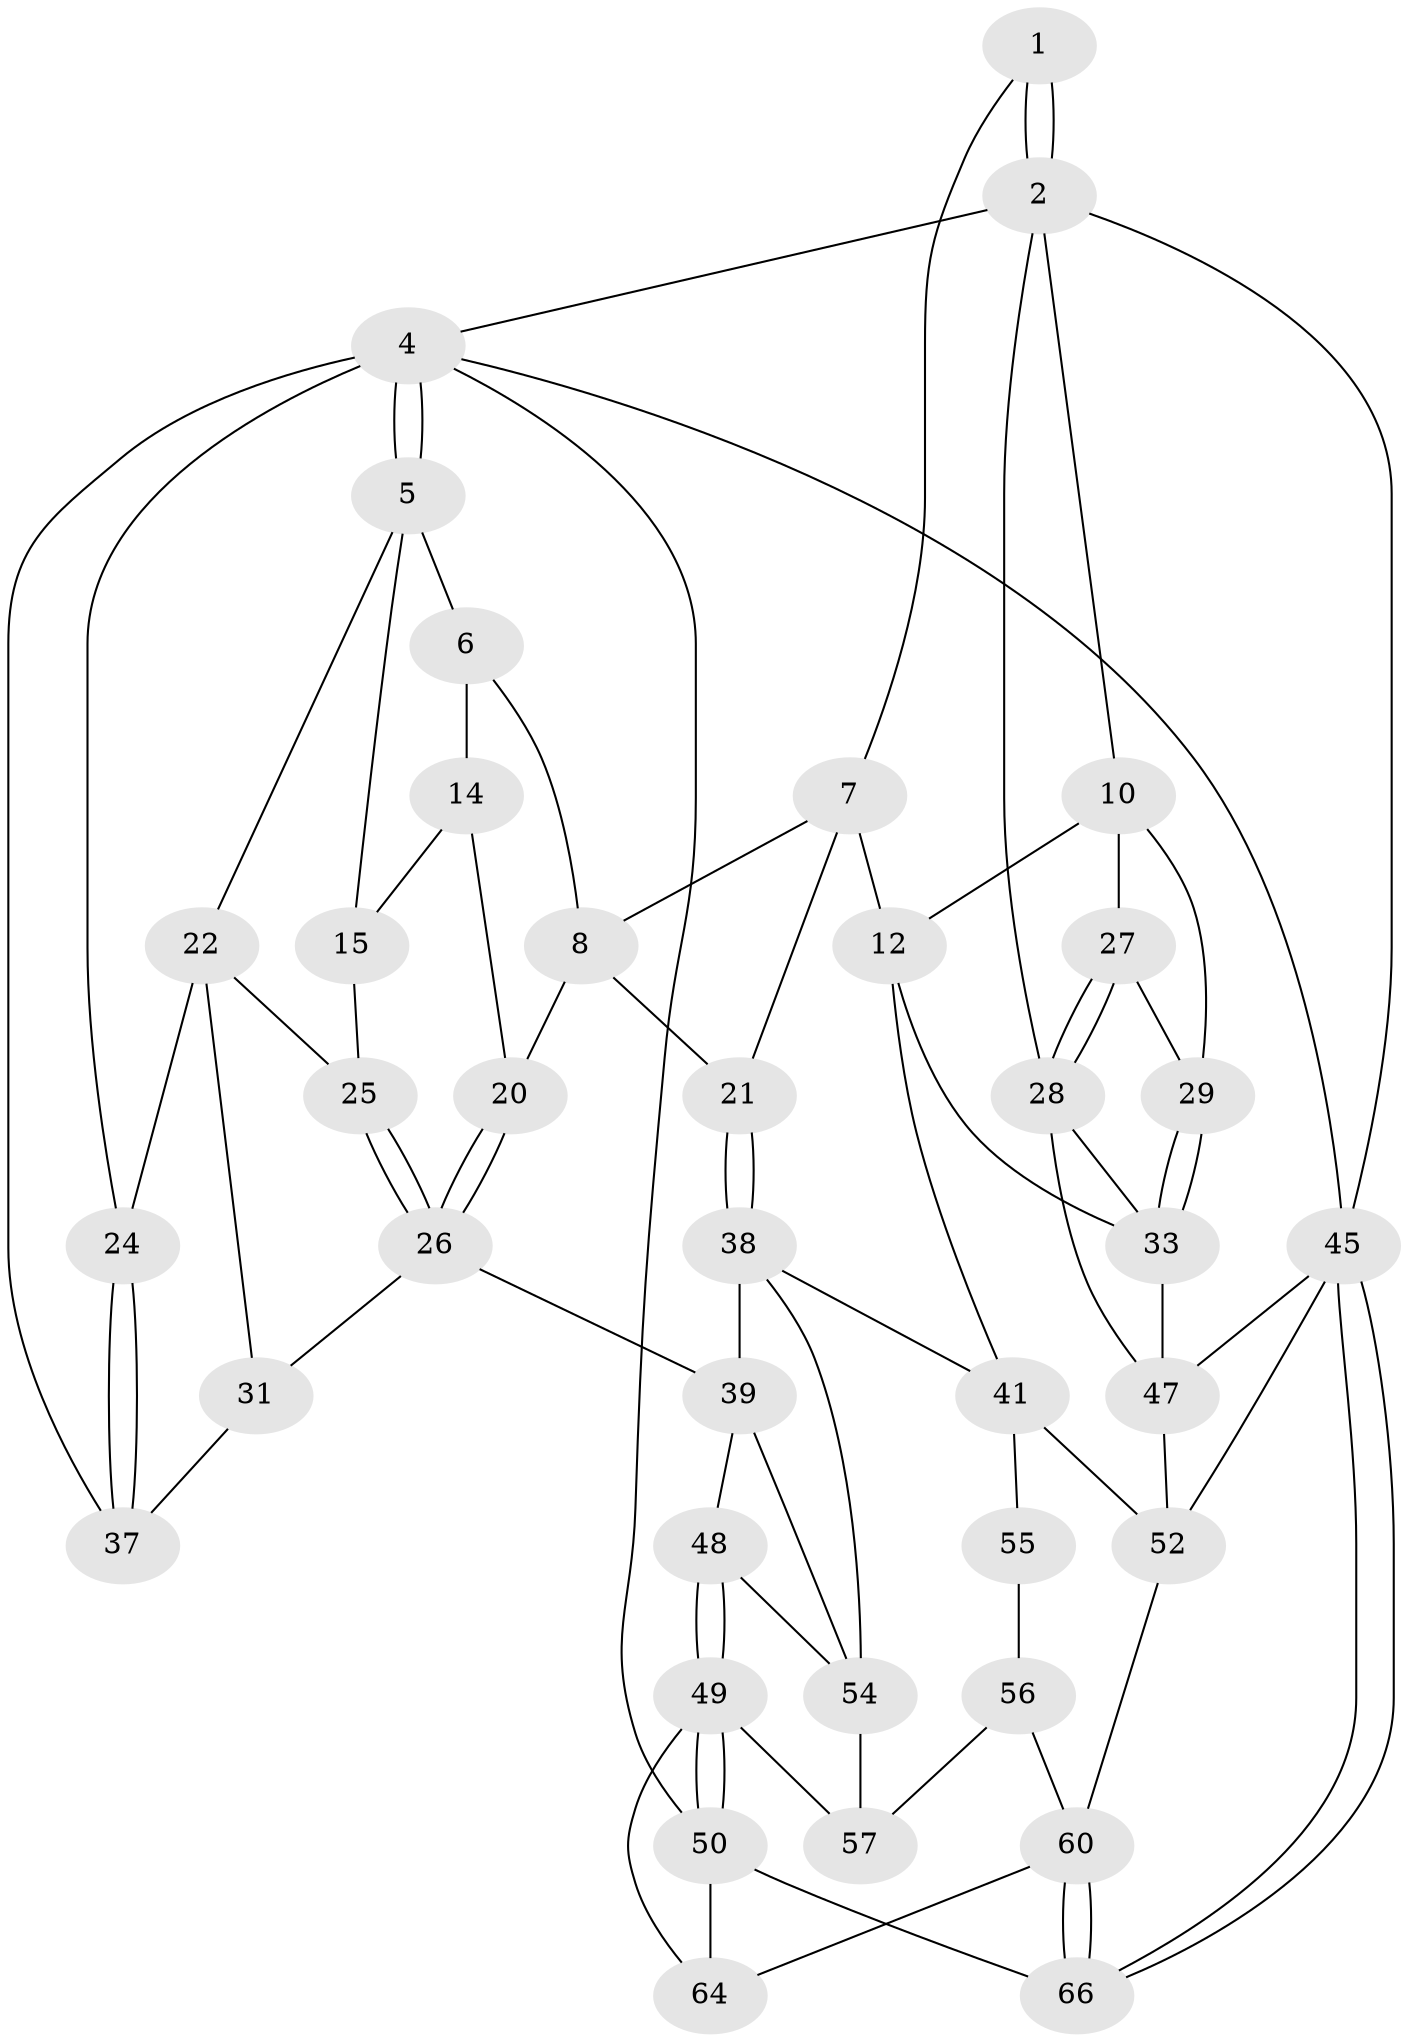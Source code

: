 // original degree distribution, {3: 0.030303030303030304, 5: 0.5757575757575758, 4: 0.21212121212121213, 6: 0.18181818181818182}
// Generated by graph-tools (version 1.1) at 2025/42/03/06/25 10:42:32]
// undirected, 39 vertices, 82 edges
graph export_dot {
graph [start="1"]
  node [color=gray90,style=filled];
  1 [pos="+0.6923035640043929+0"];
  2 [pos="+0.7218579074645392+0",super="+3"];
  4 [pos="+0+0",super="+44"];
  5 [pos="+0+0",super="+16"];
  6 [pos="+0.398280480078294+0",super="+9"];
  7 [pos="+0.521306077084038+0.13316251512482716",super="+13"];
  8 [pos="+0.41431837698754326+0.10896381153041855",super="+19"];
  10 [pos="+0.7253115697521538+0.12826581568695108",super="+11"];
  12 [pos="+0.5958880009034233+0.31822033516916853",super="+34"];
  14 [pos="+0.36155901246752664+0.08497659684740884",super="+17"];
  15 [pos="+0.27053714373563836+0.12272119035674149",super="+18"];
  20 [pos="+0.4056930011004386+0.3205544235067642"];
  21 [pos="+0.5569362551841481+0.3312111674072093"];
  22 [pos="+0.1668790396532237+0.22106072536861507",super="+23"];
  24 [pos="+0+0.01644458088005765"];
  25 [pos="+0.25321262278597717+0.2660656966397198"];
  26 [pos="+0.31053985453190636+0.3540831189113464",super="+30"];
  27 [pos="+0.9080877421058228+0.24204660478702197"];
  28 [pos="+1+0.19875425638066527",super="+35"];
  29 [pos="+0.8569303863190658+0.3217412757371267"];
  31 [pos="+0.21405409351222307+0.45288051994404266",super="+32"];
  33 [pos="+0.8153274062374414+0.4700849890598905",super="+36"];
  37 [pos="+0+0.5317079035827829",super="+43"];
  38 [pos="+0.5279493040706537+0.43377507640954055",super="+42"];
  39 [pos="+0.41252404808896237+0.5475899400645066",super="+40"];
  41 [pos="+0.6166897510525505+0.5910000701205508",super="+53"];
  45 [pos="+1+1",super="+46"];
  47 [pos="+1+0.7069240526782072",super="+51"];
  48 [pos="+0.30120633632584165+0.65028836962002"];
  49 [pos="+0.2688959650853541+0.7418278688042649",super="+63"];
  50 [pos="+0+1",super="+65"];
  52 [pos="+0.7862864386954596+0.684020157376724",super="+59"];
  54 [pos="+0.5046616679732762+0.6140508670284573",super="+58"];
  55 [pos="+0.625806640031841+0.6958780083653213"];
  56 [pos="+0.5360955249433821+0.7412771354920801",super="+62"];
  57 [pos="+0.5207297449379988+0.7450256394922478"];
  60 [pos="+0.738043947978964+0.9194785514906815",super="+61"];
  64 [pos="+0.5185266605226159+0.8308521880848636"];
  66 [pos="+0.7777934822156404+1"];
  1 -- 2;
  1 -- 2;
  1 -- 7;
  2 -- 10;
  2 -- 28;
  2 -- 4;
  2 -- 45;
  4 -- 5;
  4 -- 5;
  4 -- 24;
  4 -- 50;
  4 -- 45;
  4 -- 37;
  5 -- 6;
  5 -- 22;
  5 -- 15;
  6 -- 8;
  6 -- 14;
  7 -- 8;
  7 -- 12;
  7 -- 21;
  8 -- 20;
  8 -- 21;
  10 -- 27;
  10 -- 12;
  10 -- 29;
  12 -- 33;
  12 -- 41;
  14 -- 15 [weight=2];
  14 -- 20;
  15 -- 25;
  20 -- 26;
  20 -- 26;
  21 -- 38;
  21 -- 38;
  22 -- 25;
  22 -- 24;
  22 -- 31;
  24 -- 37;
  24 -- 37;
  25 -- 26;
  25 -- 26;
  26 -- 31;
  26 -- 39;
  27 -- 28;
  27 -- 28;
  27 -- 29;
  28 -- 33;
  28 -- 47;
  29 -- 33;
  29 -- 33;
  31 -- 37 [weight=2];
  33 -- 47;
  38 -- 39;
  38 -- 54;
  38 -- 41;
  39 -- 54;
  39 -- 48;
  41 -- 52;
  41 -- 55;
  45 -- 66;
  45 -- 66;
  45 -- 47;
  45 -- 52;
  47 -- 52;
  48 -- 49;
  48 -- 49;
  48 -- 54;
  49 -- 50;
  49 -- 50;
  49 -- 64;
  49 -- 57;
  50 -- 64;
  50 -- 66;
  52 -- 60;
  54 -- 57;
  55 -- 56 [weight=2];
  56 -- 57;
  56 -- 60;
  60 -- 66;
  60 -- 66;
  60 -- 64;
}
